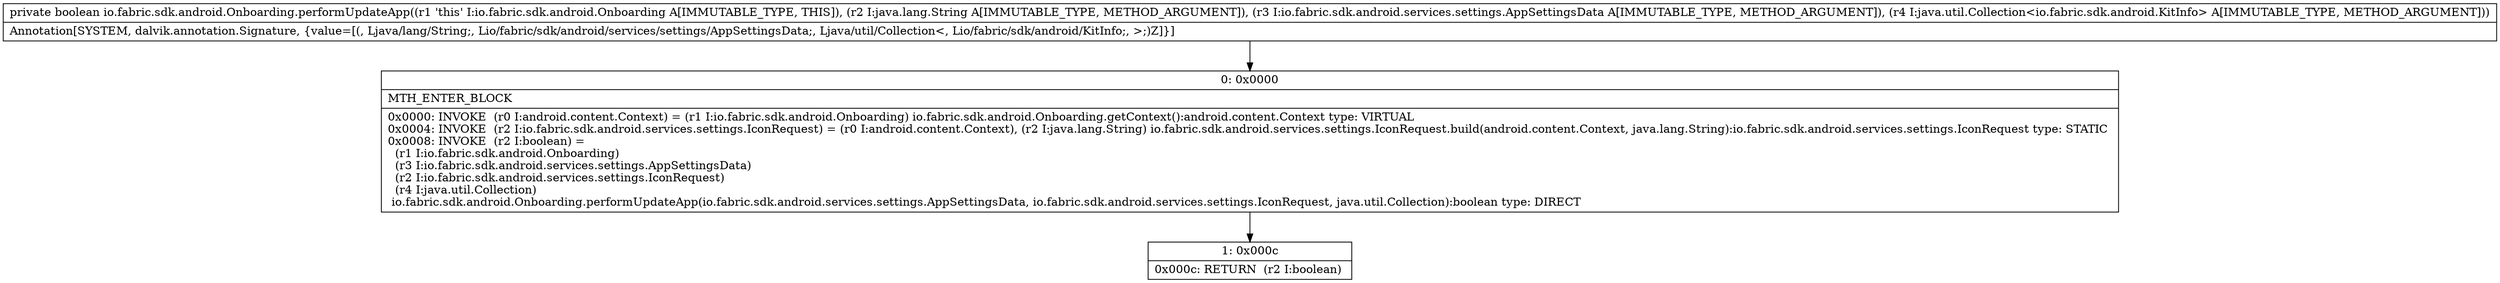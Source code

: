 digraph "CFG forio.fabric.sdk.android.Onboarding.performUpdateApp(Ljava\/lang\/String;Lio\/fabric\/sdk\/android\/services\/settings\/AppSettingsData;Ljava\/util\/Collection;)Z" {
Node_0 [shape=record,label="{0\:\ 0x0000|MTH_ENTER_BLOCK\l|0x0000: INVOKE  (r0 I:android.content.Context) = (r1 I:io.fabric.sdk.android.Onboarding) io.fabric.sdk.android.Onboarding.getContext():android.content.Context type: VIRTUAL \l0x0004: INVOKE  (r2 I:io.fabric.sdk.android.services.settings.IconRequest) = (r0 I:android.content.Context), (r2 I:java.lang.String) io.fabric.sdk.android.services.settings.IconRequest.build(android.content.Context, java.lang.String):io.fabric.sdk.android.services.settings.IconRequest type: STATIC \l0x0008: INVOKE  (r2 I:boolean) = \l  (r1 I:io.fabric.sdk.android.Onboarding)\l  (r3 I:io.fabric.sdk.android.services.settings.AppSettingsData)\l  (r2 I:io.fabric.sdk.android.services.settings.IconRequest)\l  (r4 I:java.util.Collection)\l io.fabric.sdk.android.Onboarding.performUpdateApp(io.fabric.sdk.android.services.settings.AppSettingsData, io.fabric.sdk.android.services.settings.IconRequest, java.util.Collection):boolean type: DIRECT \l}"];
Node_1 [shape=record,label="{1\:\ 0x000c|0x000c: RETURN  (r2 I:boolean) \l}"];
MethodNode[shape=record,label="{private boolean io.fabric.sdk.android.Onboarding.performUpdateApp((r1 'this' I:io.fabric.sdk.android.Onboarding A[IMMUTABLE_TYPE, THIS]), (r2 I:java.lang.String A[IMMUTABLE_TYPE, METHOD_ARGUMENT]), (r3 I:io.fabric.sdk.android.services.settings.AppSettingsData A[IMMUTABLE_TYPE, METHOD_ARGUMENT]), (r4 I:java.util.Collection\<io.fabric.sdk.android.KitInfo\> A[IMMUTABLE_TYPE, METHOD_ARGUMENT]))  | Annotation[SYSTEM, dalvik.annotation.Signature, \{value=[(, Ljava\/lang\/String;, Lio\/fabric\/sdk\/android\/services\/settings\/AppSettingsData;, Ljava\/util\/Collection\<, Lio\/fabric\/sdk\/android\/KitInfo;, \>;)Z]\}]\l}"];
MethodNode -> Node_0;
Node_0 -> Node_1;
}

